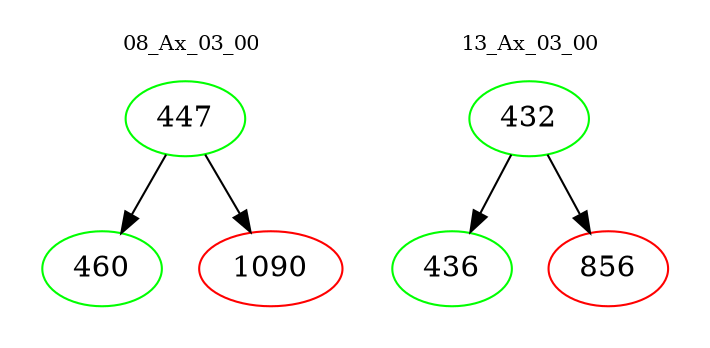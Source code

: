 digraph{
subgraph cluster_0 {
color = white
label = "08_Ax_03_00";
fontsize=10;
T0_447 [label="447", color="green"]
T0_447 -> T0_460 [color="black"]
T0_460 [label="460", color="green"]
T0_447 -> T0_1090 [color="black"]
T0_1090 [label="1090", color="red"]
}
subgraph cluster_1 {
color = white
label = "13_Ax_03_00";
fontsize=10;
T1_432 [label="432", color="green"]
T1_432 -> T1_436 [color="black"]
T1_436 [label="436", color="green"]
T1_432 -> T1_856 [color="black"]
T1_856 [label="856", color="red"]
}
}
